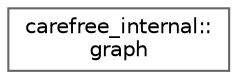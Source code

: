 digraph "类继承关系图"
{
 // LATEX_PDF_SIZE
  bgcolor="transparent";
  edge [fontname=Helvetica,fontsize=10,labelfontname=Helvetica,labelfontsize=10];
  node [fontname=Helvetica,fontsize=10,shape=box,height=0.2,width=0.4];
  rankdir="LR";
  Node0 [id="Node000000",label="carefree_internal::\lgraph",height=0.2,width=0.4,color="grey40", fillcolor="white", style="filled",URL="$classcarefree__internal_1_1graph.html",tooltip=" "];
}

